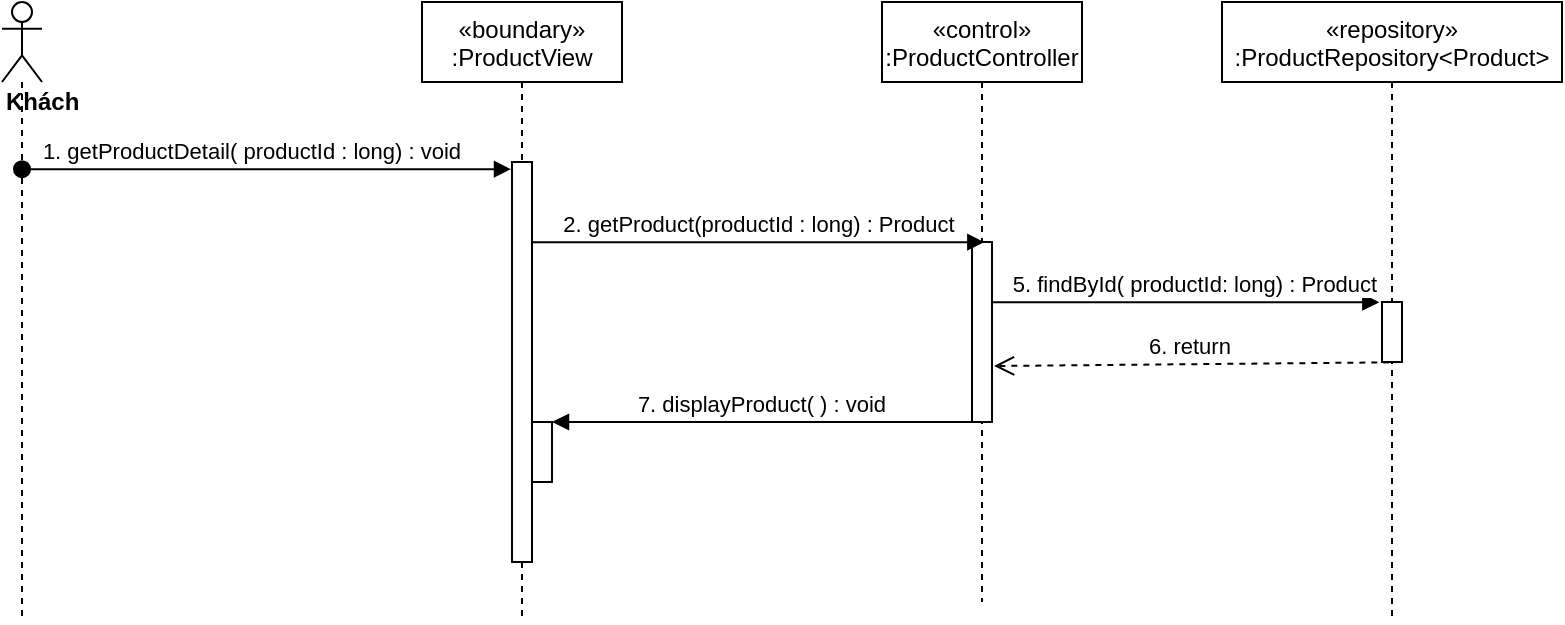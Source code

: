<mxfile version="14.7.6" type="device"><diagram id="kgpKYQtTHZ0yAKxKKP6v" name="Page-1"><mxGraphModel dx="1038" dy="521" grid="1" gridSize="10" guides="1" tooltips="1" connect="1" arrows="1" fold="1" page="1" pageScale="1" pageWidth="850" pageHeight="1100" math="0" shadow="0"><root><mxCell id="0"/><mxCell id="1" parent="0"/><mxCell id="auqwbmmGcA8z6ZjmudGy-1" value="«boundary»&#10;:ProductView" style="shape=umlLifeline;perimeter=lifelinePerimeter;container=1;collapsible=0;recursiveResize=0;rounded=0;shadow=0;strokeWidth=1;" parent="1" vertex="1"><mxGeometry x="300" y="80" width="100" height="310" as="geometry"/></mxCell><mxCell id="auqwbmmGcA8z6ZjmudGy-2" value="" style="points=[];perimeter=orthogonalPerimeter;rounded=0;shadow=0;strokeWidth=1;" parent="auqwbmmGcA8z6ZjmudGy-1" vertex="1"><mxGeometry x="45" y="80" width="10" height="200" as="geometry"/></mxCell><mxCell id="auqwbmmGcA8z6ZjmudGy-3" value="" style="html=1;points=[];perimeter=orthogonalPerimeter;" parent="auqwbmmGcA8z6ZjmudGy-1" vertex="1"><mxGeometry x="55" y="210" width="10" height="30" as="geometry"/></mxCell><mxCell id="auqwbmmGcA8z6ZjmudGy-4" value="«control»&#10;:ProductController" style="shape=umlLifeline;perimeter=lifelinePerimeter;container=1;collapsible=0;recursiveResize=0;rounded=0;shadow=0;strokeWidth=1;" parent="1" vertex="1"><mxGeometry x="530" y="80" width="100" height="300" as="geometry"/></mxCell><mxCell id="auqwbmmGcA8z6ZjmudGy-5" value="" style="points=[];perimeter=orthogonalPerimeter;rounded=0;shadow=0;strokeWidth=1;" parent="auqwbmmGcA8z6ZjmudGy-4" vertex="1"><mxGeometry x="45" y="120" width="10" height="90" as="geometry"/></mxCell><mxCell id="auqwbmmGcA8z6ZjmudGy-6" value="&lt;div&gt;&lt;b&gt;Khách&lt;/b&gt;&lt;/div&gt;" style="shape=umlLifeline;participant=umlActor;perimeter=lifelinePerimeter;whiteSpace=wrap;html=1;container=1;collapsible=0;recursiveResize=0;verticalAlign=top;spacingTop=36;outlineConnect=0;align=left;" parent="1" vertex="1"><mxGeometry x="90" y="80" width="20" height="310" as="geometry"/></mxCell><mxCell id="auqwbmmGcA8z6ZjmudGy-7" value="1. getProductDetail( productId : long) : void" style="verticalAlign=bottom;startArrow=oval;endArrow=block;startSize=8;shadow=0;strokeWidth=1;entryX=-0.05;entryY=0.018;entryDx=0;entryDy=0;entryPerimeter=0;" parent="1" source="auqwbmmGcA8z6ZjmudGy-6" target="auqwbmmGcA8z6ZjmudGy-2" edge="1"><mxGeometry x="-0.06" relative="1" as="geometry"><mxPoint x="100" y="170" as="sourcePoint"/><mxPoint as="offset"/></mxGeometry></mxCell><mxCell id="auqwbmmGcA8z6ZjmudGy-10" value="2. getProduct(productId : long) : Product" style="html=1;verticalAlign=bottom;endArrow=block;entryX=0.617;entryY=0.001;entryDx=0;entryDy=0;entryPerimeter=0;" parent="1" source="auqwbmmGcA8z6ZjmudGy-2" target="auqwbmmGcA8z6ZjmudGy-5" edge="1"><mxGeometry width="80" relative="1" as="geometry"><mxPoint x="320" y="248" as="sourcePoint"/><mxPoint x="500" y="210" as="targetPoint"/></mxGeometry></mxCell><mxCell id="auqwbmmGcA8z6ZjmudGy-12" value="«repository»&#10;:ProductRepository&lt;Product&gt;" style="shape=umlLifeline;perimeter=lifelinePerimeter;container=1;collapsible=0;recursiveResize=0;rounded=0;shadow=0;strokeWidth=1;" parent="1" vertex="1"><mxGeometry x="700" y="80" width="170" height="310" as="geometry"/></mxCell><mxCell id="auqwbmmGcA8z6ZjmudGy-13" value="" style="points=[];perimeter=orthogonalPerimeter;rounded=0;shadow=0;strokeWidth=1;" parent="auqwbmmGcA8z6ZjmudGy-12" vertex="1"><mxGeometry x="80" y="150" width="10" height="30" as="geometry"/></mxCell><mxCell id="auqwbmmGcA8z6ZjmudGy-14" value="5. findById( productId: long) : Product" style="html=1;verticalAlign=bottom;endArrow=block;entryX=-0.133;entryY=0.004;entryDx=0;entryDy=0;entryPerimeter=0;" parent="1" source="auqwbmmGcA8z6ZjmudGy-5" target="auqwbmmGcA8z6ZjmudGy-13" edge="1"><mxGeometry x="0.041" width="80" relative="1" as="geometry"><mxPoint x="596" y="230" as="sourcePoint"/><mxPoint x="1000" y="190" as="targetPoint"/><mxPoint as="offset"/></mxGeometry></mxCell><mxCell id="auqwbmmGcA8z6ZjmudGy-15" value="6. return&amp;nbsp;" style="html=1;verticalAlign=bottom;endArrow=open;dashed=1;endSize=8;exitX=0.367;exitY=1.006;exitDx=0;exitDy=0;exitPerimeter=0;entryX=1.1;entryY=0.689;entryDx=0;entryDy=0;entryPerimeter=0;" parent="1" source="auqwbmmGcA8z6ZjmudGy-13" target="auqwbmmGcA8z6ZjmudGy-5" edge="1"><mxGeometry relative="1" as="geometry"><mxPoint x="1000" y="360" as="sourcePoint"/><mxPoint x="620" y="260" as="targetPoint"/></mxGeometry></mxCell><mxCell id="auqwbmmGcA8z6ZjmudGy-17" value="7. displayProduct( ) : void" style="verticalAlign=bottom;endArrow=block;shadow=0;strokeWidth=1;" parent="1" source="auqwbmmGcA8z6ZjmudGy-5" target="auqwbmmGcA8z6ZjmudGy-3" edge="1"><mxGeometry relative="1" as="geometry"><mxPoint x="565" y="370" as="sourcePoint"/><mxPoint x="350" y="401" as="targetPoint"/></mxGeometry></mxCell></root></mxGraphModel></diagram></mxfile>